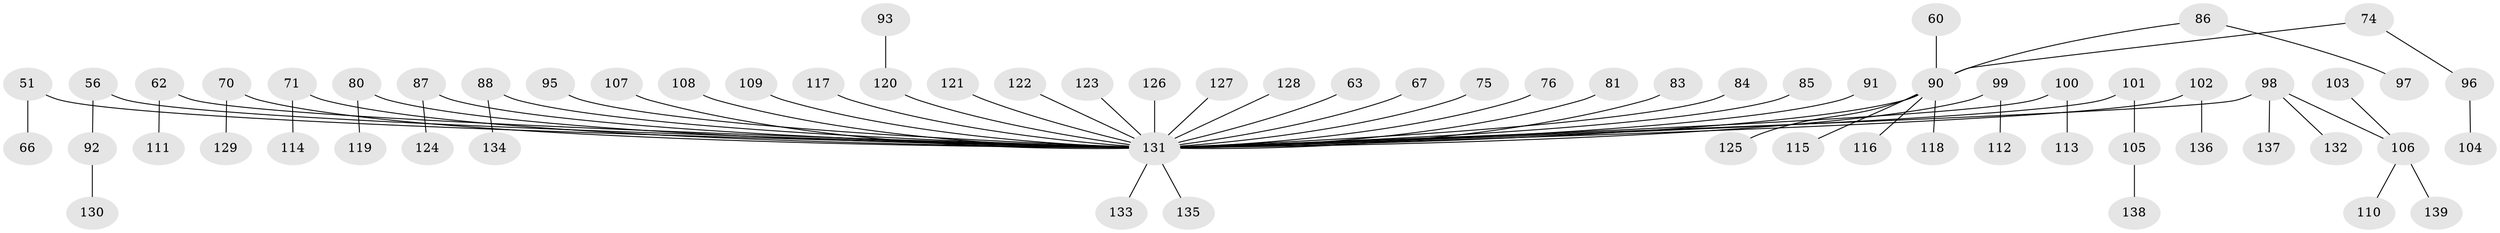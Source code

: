 // original degree distribution, {7: 0.007194244604316547, 3: 0.14388489208633093, 5: 0.03597122302158273, 4: 0.05755395683453238, 10: 0.007194244604316547, 2: 0.2733812949640288, 1: 0.4748201438848921}
// Generated by graph-tools (version 1.1) at 2025/52/03/09/25 04:52:34]
// undirected, 69 vertices, 68 edges
graph export_dot {
graph [start="1"]
  node [color=gray90,style=filled];
  51;
  56;
  60;
  62;
  63;
  66;
  67;
  70;
  71;
  74;
  75;
  76;
  80;
  81;
  83;
  84;
  85;
  86;
  87;
  88 [super="+32+54"];
  90 [super="+40+58+43+50"];
  91;
  92;
  93;
  95;
  96;
  97;
  98 [super="+72+82+94"];
  99;
  100;
  101;
  102;
  103;
  104;
  105;
  106 [super="+57+61"];
  107;
  108;
  109;
  110;
  111;
  112;
  113;
  114;
  115;
  116;
  117;
  118;
  119;
  120 [super="+79"];
  121;
  122;
  123;
  124;
  125;
  126;
  127;
  128;
  129;
  130;
  131 [super="+21+55+13+23+15+27+41+31+39+53+77+78+29+33+49+89+59"];
  132;
  133;
  134;
  135 [super="+14+45"];
  136;
  137;
  138;
  139;
  51 -- 66;
  51 -- 131;
  56 -- 92;
  56 -- 131;
  60 -- 90;
  62 -- 111;
  62 -- 131;
  63 -- 131;
  67 -- 131;
  70 -- 129;
  70 -- 131;
  71 -- 114;
  71 -- 131;
  74 -- 96;
  74 -- 90;
  75 -- 131;
  76 -- 131;
  80 -- 119;
  80 -- 131;
  81 -- 131;
  83 -- 131;
  84 -- 131;
  85 -- 131;
  86 -- 97;
  86 -- 90;
  87 -- 124;
  87 -- 131;
  88 -- 134;
  88 -- 131;
  90 -- 116;
  90 -- 131;
  90 -- 118;
  90 -- 125;
  90 -- 115;
  91 -- 131;
  92 -- 130;
  93 -- 120;
  95 -- 131;
  96 -- 104;
  98 -- 137;
  98 -- 131;
  98 -- 132;
  98 -- 106;
  99 -- 112;
  99 -- 131;
  100 -- 113;
  100 -- 131;
  101 -- 105;
  101 -- 131;
  102 -- 136;
  102 -- 131;
  103 -- 106;
  105 -- 138;
  106 -- 110;
  106 -- 139;
  107 -- 131;
  108 -- 131;
  109 -- 131;
  117 -- 131;
  120 -- 131;
  121 -- 131;
  122 -- 131;
  123 -- 131;
  126 -- 131;
  127 -- 131;
  128 -- 131;
  131 -- 135;
  131 -- 133;
}
